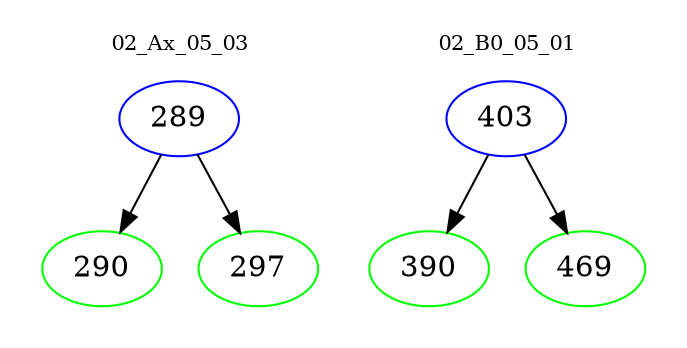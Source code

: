 digraph{
subgraph cluster_0 {
color = white
label = "02_Ax_05_03";
fontsize=10;
T0_289 [label="289", color="blue"]
T0_289 -> T0_290 [color="black"]
T0_290 [label="290", color="green"]
T0_289 -> T0_297 [color="black"]
T0_297 [label="297", color="green"]
}
subgraph cluster_1 {
color = white
label = "02_B0_05_01";
fontsize=10;
T1_403 [label="403", color="blue"]
T1_403 -> T1_390 [color="black"]
T1_390 [label="390", color="green"]
T1_403 -> T1_469 [color="black"]
T1_469 [label="469", color="green"]
}
}
